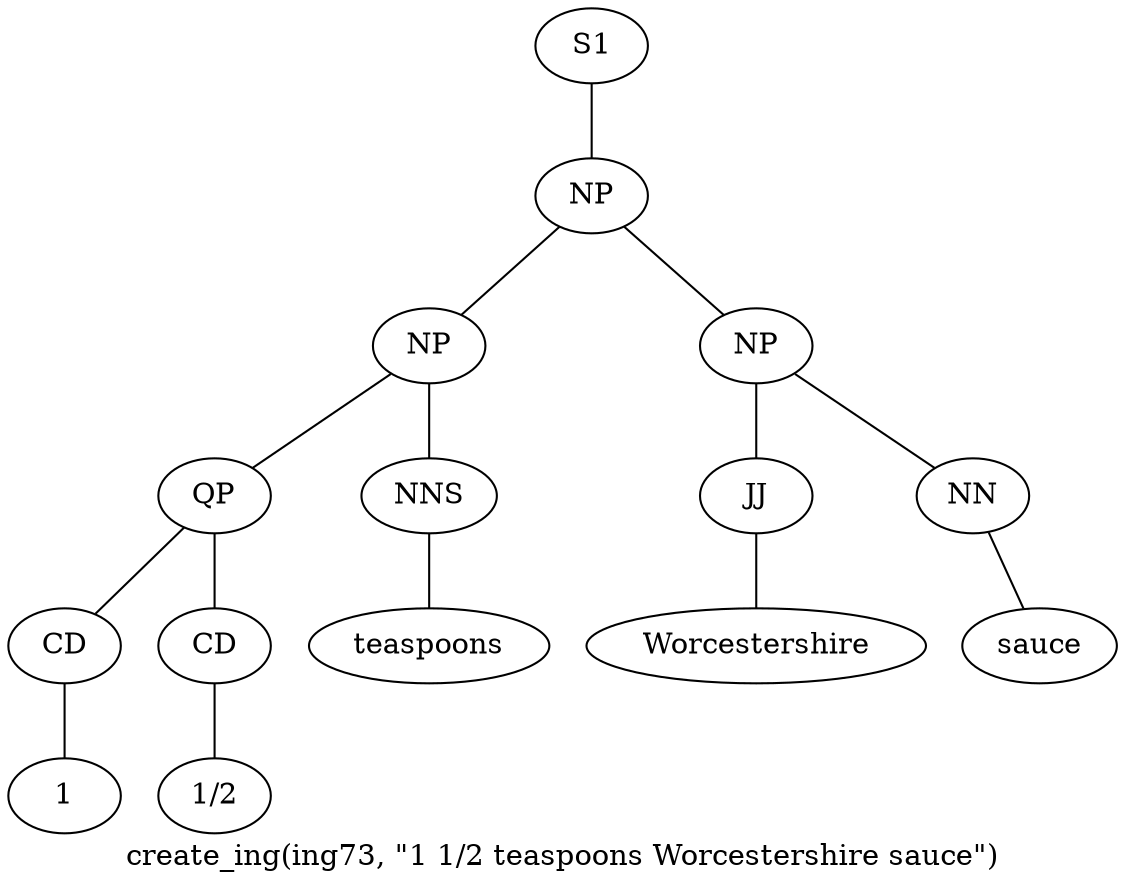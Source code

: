 graph SyntaxGraph {
	label = "create_ing(ing73, \"1 1/2 teaspoons Worcestershire sauce\")";
	Node0 [label="S1"];
	Node1 [label="NP"];
	Node2 [label="NP"];
	Node3 [label="QP"];
	Node4 [label="CD"];
	Node5 [label="1"];
	Node6 [label="CD"];
	Node7 [label="1/2"];
	Node8 [label="NNS"];
	Node9 [label="teaspoons"];
	Node10 [label="NP"];
	Node11 [label="JJ"];
	Node12 [label="Worcestershire"];
	Node13 [label="NN"];
	Node14 [label="sauce"];

	Node0 -- Node1;
	Node1 -- Node2;
	Node1 -- Node10;
	Node2 -- Node3;
	Node2 -- Node8;
	Node3 -- Node4;
	Node3 -- Node6;
	Node4 -- Node5;
	Node6 -- Node7;
	Node8 -- Node9;
	Node10 -- Node11;
	Node10 -- Node13;
	Node11 -- Node12;
	Node13 -- Node14;
}